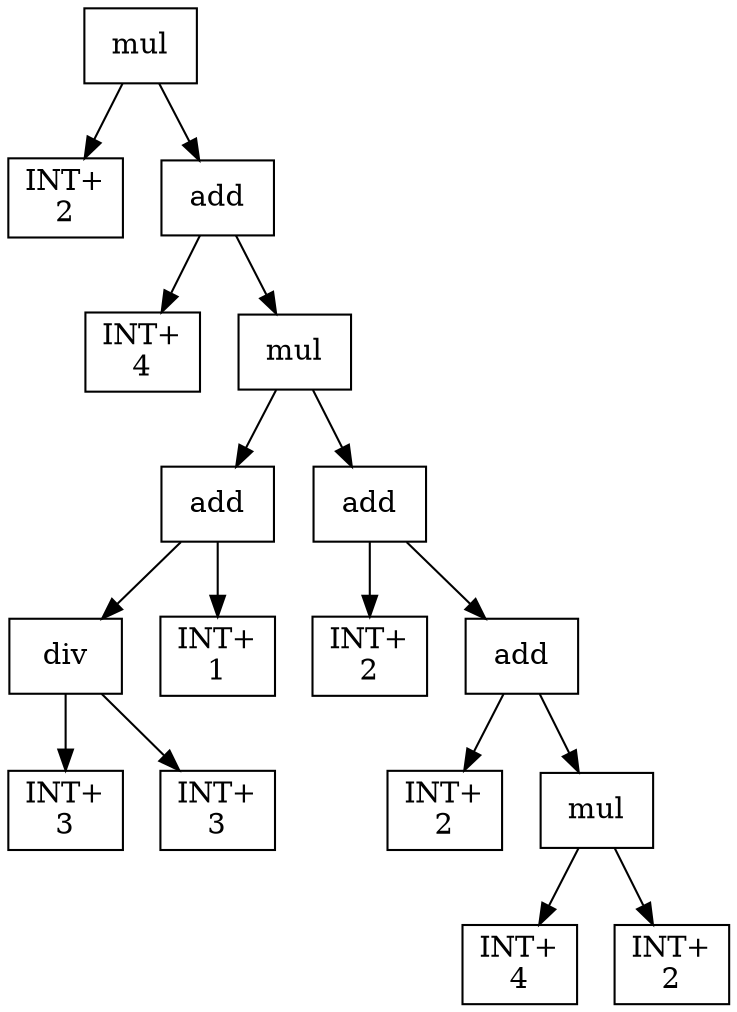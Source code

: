 digraph expr {
  node [shape=box];
  n1 [label="mul"];
  n2 [label="INT+\n2"];
  n3 [label="add"];
  n4 [label="INT+\n4"];
  n5 [label="mul"];
  n6 [label="add"];
  n7 [label="div"];
  n8 [label="INT+\n3"];
  n9 [label="INT+\n3"];
  n7 -> n8;
  n7 -> n9;
  n10 [label="INT+\n1"];
  n6 -> n7;
  n6 -> n10;
  n11 [label="add"];
  n12 [label="INT+\n2"];
  n13 [label="add"];
  n14 [label="INT+\n2"];
  n15 [label="mul"];
  n16 [label="INT+\n4"];
  n17 [label="INT+\n2"];
  n15 -> n16;
  n15 -> n17;
  n13 -> n14;
  n13 -> n15;
  n11 -> n12;
  n11 -> n13;
  n5 -> n6;
  n5 -> n11;
  n3 -> n4;
  n3 -> n5;
  n1 -> n2;
  n1 -> n3;
}